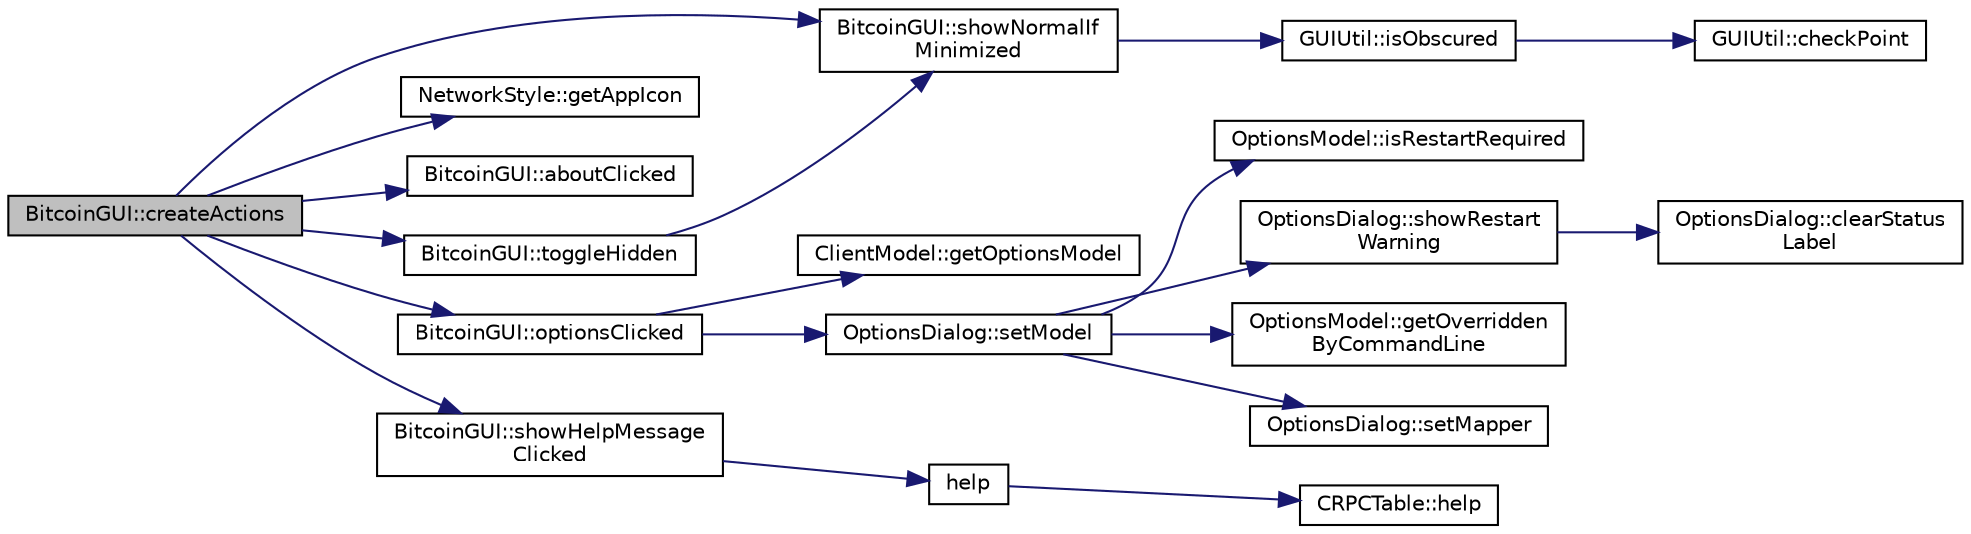 digraph "BitcoinGUI::createActions"
{
  edge [fontname="Helvetica",fontsize="10",labelfontname="Helvetica",labelfontsize="10"];
  node [fontname="Helvetica",fontsize="10",shape=record];
  rankdir="LR";
  Node49 [label="BitcoinGUI::createActions",height=0.2,width=0.4,color="black", fillcolor="grey75", style="filled", fontcolor="black"];
  Node49 -> Node50 [color="midnightblue",fontsize="10",style="solid",fontname="Helvetica"];
  Node50 [label="BitcoinGUI::showNormalIf\lMinimized",height=0.2,width=0.4,color="black", fillcolor="white", style="filled",URL="$class_bitcoin_g_u_i.html#a0aed98ed2a278a2effdd9a4b34ba8620",tooltip="Show window if hidden, unminimize when minimized, rise when obscured or show if hidden and fToggleHid..."];
  Node50 -> Node51 [color="midnightblue",fontsize="10",style="solid",fontname="Helvetica"];
  Node51 [label="GUIUtil::isObscured",height=0.2,width=0.4,color="black", fillcolor="white", style="filled",URL="$namespace_g_u_i_util.html#a0b7266e2b8e7de5f5fd1c7ddb9e5b637"];
  Node51 -> Node52 [color="midnightblue",fontsize="10",style="solid",fontname="Helvetica"];
  Node52 [label="GUIUtil::checkPoint",height=0.2,width=0.4,color="black", fillcolor="white", style="filled",URL="$namespace_g_u_i_util.html#ab2e7ef0aa9a1ad3f86d67a3f596b6fc4"];
  Node49 -> Node53 [color="midnightblue",fontsize="10",style="solid",fontname="Helvetica"];
  Node53 [label="NetworkStyle::getAppIcon",height=0.2,width=0.4,color="black", fillcolor="white", style="filled",URL="$class_network_style.html#ad91c8a6d8f33741cdbe0ebbd716a36bb"];
  Node49 -> Node54 [color="midnightblue",fontsize="10",style="solid",fontname="Helvetica"];
  Node54 [label="BitcoinGUI::aboutClicked",height=0.2,width=0.4,color="black", fillcolor="white", style="filled",URL="$class_bitcoin_g_u_i.html#a684a65883555153c40ccff323adc22e9",tooltip="Show about dialog. "];
  Node49 -> Node55 [color="midnightblue",fontsize="10",style="solid",fontname="Helvetica"];
  Node55 [label="BitcoinGUI::optionsClicked",height=0.2,width=0.4,color="black", fillcolor="white", style="filled",URL="$class_bitcoin_g_u_i.html#a366dfb05459cb49fec8adb7f97bf2ad7",tooltip="Show configuration dialog. "];
  Node55 -> Node56 [color="midnightblue",fontsize="10",style="solid",fontname="Helvetica"];
  Node56 [label="ClientModel::getOptionsModel",height=0.2,width=0.4,color="black", fillcolor="white", style="filled",URL="$class_client_model.html#ae8da1e2eabfbbcc49a7eed821908bdb6"];
  Node55 -> Node57 [color="midnightblue",fontsize="10",style="solid",fontname="Helvetica"];
  Node57 [label="OptionsDialog::setModel",height=0.2,width=0.4,color="black", fillcolor="white", style="filled",URL="$class_options_dialog.html#a11e902a52cb7472497d14e70cd9399d9"];
  Node57 -> Node58 [color="midnightblue",fontsize="10",style="solid",fontname="Helvetica"];
  Node58 [label="OptionsModel::isRestartRequired",height=0.2,width=0.4,color="black", fillcolor="white", style="filled",URL="$class_options_model.html#a75c15f2cb96ee8efe7b9e756e5c8e69c"];
  Node57 -> Node59 [color="midnightblue",fontsize="10",style="solid",fontname="Helvetica"];
  Node59 [label="OptionsDialog::showRestart\lWarning",height=0.2,width=0.4,color="black", fillcolor="white", style="filled",URL="$class_options_dialog.html#a866e74896ea7dacdc99b5e0af4fd5b38"];
  Node59 -> Node60 [color="midnightblue",fontsize="10",style="solid",fontname="Helvetica"];
  Node60 [label="OptionsDialog::clearStatus\lLabel",height=0.2,width=0.4,color="black", fillcolor="white", style="filled",URL="$class_options_dialog.html#acd07b7058fd097bea5beb5cdd6fc1ad9"];
  Node57 -> Node61 [color="midnightblue",fontsize="10",style="solid",fontname="Helvetica"];
  Node61 [label="OptionsModel::getOverridden\lByCommandLine",height=0.2,width=0.4,color="black", fillcolor="white", style="filled",URL="$class_options_model.html#ac5d555492fa4d6bba68d00e798efca50"];
  Node57 -> Node62 [color="midnightblue",fontsize="10",style="solid",fontname="Helvetica"];
  Node62 [label="OptionsDialog::setMapper",height=0.2,width=0.4,color="black", fillcolor="white", style="filled",URL="$class_options_dialog.html#a2088ec5bbb90ec27675f441e750e55b8"];
  Node49 -> Node63 [color="midnightblue",fontsize="10",style="solid",fontname="Helvetica"];
  Node63 [label="BitcoinGUI::toggleHidden",height=0.2,width=0.4,color="black", fillcolor="white", style="filled",URL="$class_bitcoin_g_u_i.html#a6ca9ded69ab510195ff04fe7f5754ff5",tooltip="Simply calls showNormalIfMinimized(true) for use in SLOT() macro. "];
  Node63 -> Node50 [color="midnightblue",fontsize="10",style="solid",fontname="Helvetica"];
  Node49 -> Node64 [color="midnightblue",fontsize="10",style="solid",fontname="Helvetica"];
  Node64 [label="BitcoinGUI::showHelpMessage\lClicked",height=0.2,width=0.4,color="black", fillcolor="white", style="filled",URL="$class_bitcoin_g_u_i.html#ad6fbd364904e1468e77f09265f7a287b",tooltip="Show help message dialog. "];
  Node64 -> Node65 [color="midnightblue",fontsize="10",style="solid",fontname="Helvetica"];
  Node65 [label="help",height=0.2,width=0.4,color="black", fillcolor="white", style="filled",URL="$rpcserver_8cpp.html#a64b7a85139e261640892b6ac1a2a23aa"];
  Node65 -> Node66 [color="midnightblue",fontsize="10",style="solid",fontname="Helvetica"];
  Node66 [label="CRPCTable::help",height=0.2,width=0.4,color="black", fillcolor="white", style="filled",URL="$class_c_r_p_c_table.html#aaba3a5908a430d07084292d5a894c812",tooltip="Note: This interface may still be subject to change. "];
}

